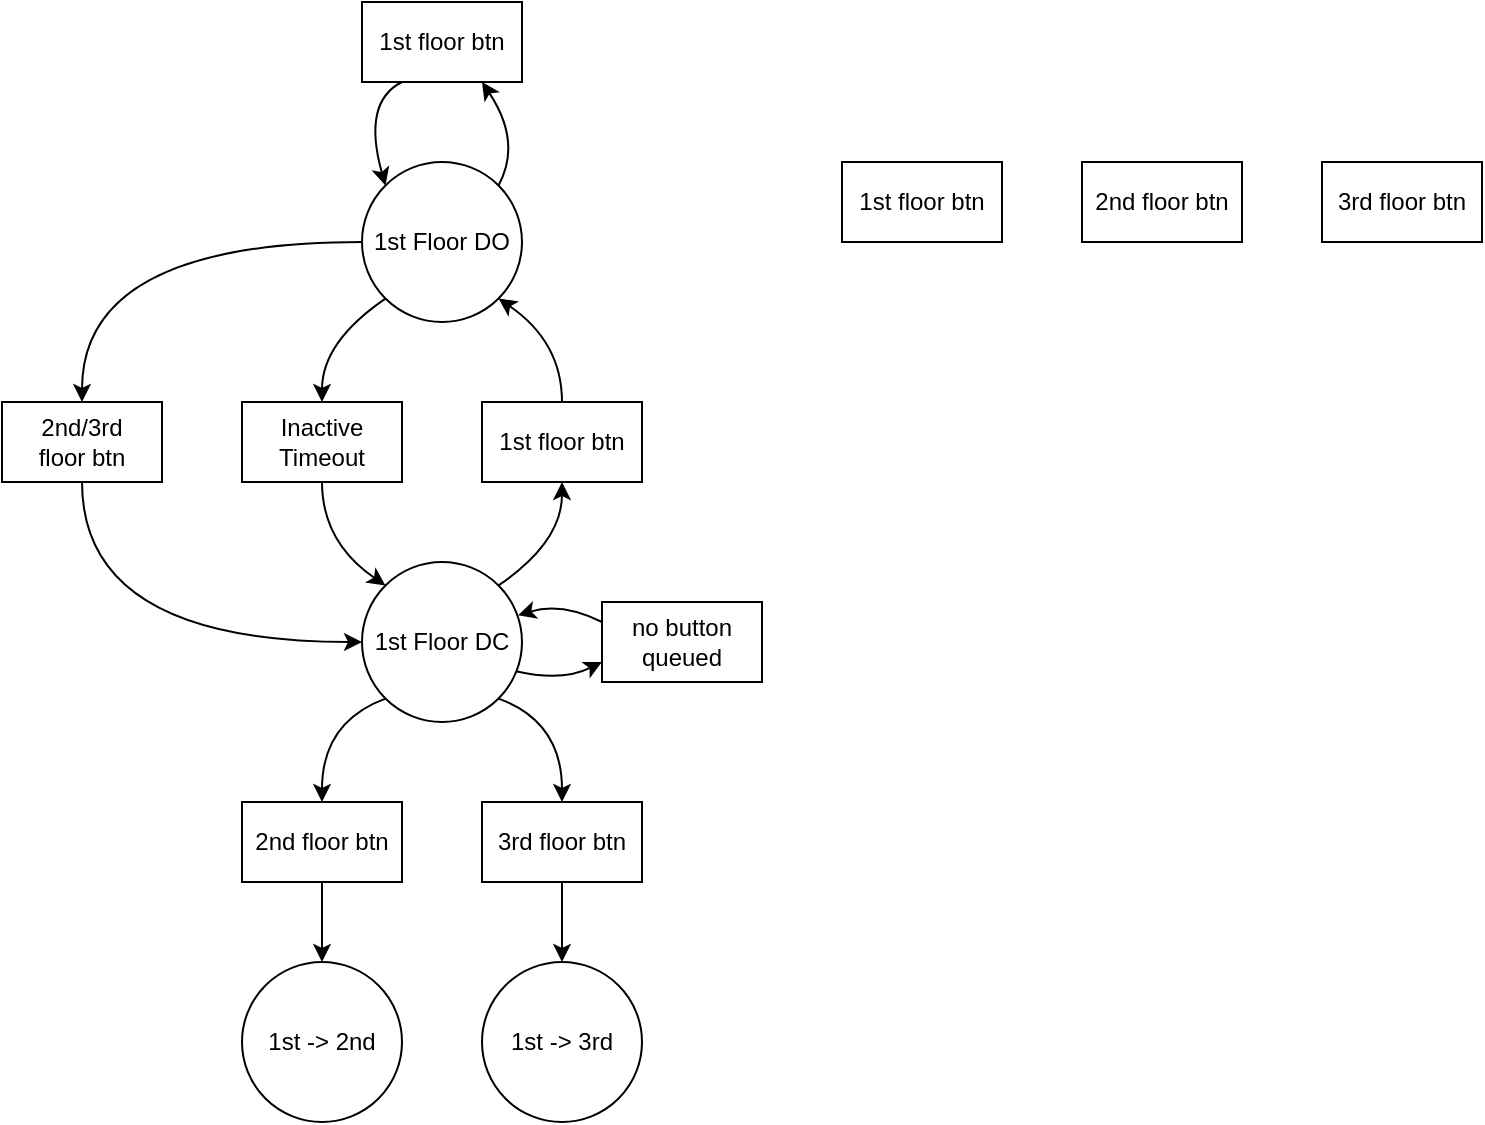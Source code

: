 <mxfile version="24.4.0" type="device">
  <diagram name="Page-1" id="RZ9_eC9KRtQ5JcZ1-EDB">
    <mxGraphModel dx="1195" dy="622" grid="1" gridSize="10" guides="1" tooltips="1" connect="1" arrows="1" fold="1" page="1" pageScale="1" pageWidth="850" pageHeight="1100" math="0" shadow="0">
      <root>
        <mxCell id="0" />
        <mxCell id="1" parent="0" />
        <mxCell id="VCmBDVQd2psrKNUyV6_H-1" value="1st Floor DO" style="ellipse;whiteSpace=wrap;html=1;aspect=fixed;" parent="1" vertex="1">
          <mxGeometry x="200" y="120" width="80" height="80" as="geometry" />
        </mxCell>
        <mxCell id="VCmBDVQd2psrKNUyV6_H-2" value="1st Floor DC" style="ellipse;whiteSpace=wrap;html=1;aspect=fixed;" parent="1" vertex="1">
          <mxGeometry x="200" y="320" width="80" height="80" as="geometry" />
        </mxCell>
        <mxCell id="VCmBDVQd2psrKNUyV6_H-8" value="1st -&amp;gt; 3rd" style="ellipse;whiteSpace=wrap;html=1;aspect=fixed;" parent="1" vertex="1">
          <mxGeometry x="260" y="520" width="80" height="80" as="geometry" />
        </mxCell>
        <mxCell id="VCmBDVQd2psrKNUyV6_H-19" value="1st floor btn" style="rounded=0;whiteSpace=wrap;html=1;" parent="1" vertex="1">
          <mxGeometry x="200" y="40" width="80" height="40" as="geometry" />
        </mxCell>
        <mxCell id="VCmBDVQd2psrKNUyV6_H-20" value="&lt;div&gt;2nd/3rd&lt;/div&gt;&lt;div&gt;floor btn&lt;/div&gt;" style="rounded=0;whiteSpace=wrap;html=1;" parent="1" vertex="1">
          <mxGeometry x="20" y="240" width="80" height="40" as="geometry" />
        </mxCell>
        <mxCell id="VCmBDVQd2psrKNUyV6_H-31" value="Inactive Timeout" style="rounded=0;whiteSpace=wrap;html=1;" parent="1" vertex="1">
          <mxGeometry x="140" y="240" width="80" height="40" as="geometry" />
        </mxCell>
        <mxCell id="VCmBDVQd2psrKNUyV6_H-46" value="3rd floor btn" style="rounded=0;whiteSpace=wrap;html=1;" parent="1" vertex="1">
          <mxGeometry x="260" y="440" width="80" height="40" as="geometry" />
        </mxCell>
        <mxCell id="VCmBDVQd2psrKNUyV6_H-47" value="1st floor&amp;nbsp;&lt;span style=&quot;background-color: initial;&quot;&gt;btn&lt;/span&gt;" style="rounded=0;whiteSpace=wrap;html=1;" parent="1" vertex="1">
          <mxGeometry x="260" y="240" width="80" height="40" as="geometry" />
        </mxCell>
        <mxCell id="VCmBDVQd2psrKNUyV6_H-50" value="" style="curved=1;endArrow=classic;html=1;rounded=0;entryX=0.5;entryY=0;entryDx=0;entryDy=0;exitX=0;exitY=1;exitDx=0;exitDy=0;" parent="1" source="VCmBDVQd2psrKNUyV6_H-1" target="VCmBDVQd2psrKNUyV6_H-31" edge="1">
          <mxGeometry width="50" height="50" relative="1" as="geometry">
            <mxPoint x="180" y="250" as="sourcePoint" />
            <mxPoint x="230" y="200" as="targetPoint" />
            <Array as="points">
              <mxPoint x="180" y="210" />
            </Array>
          </mxGeometry>
        </mxCell>
        <mxCell id="VCmBDVQd2psrKNUyV6_H-51" value="" style="curved=1;endArrow=classic;html=1;rounded=0;entryX=1;entryY=1;entryDx=0;entryDy=0;exitX=0.5;exitY=0;exitDx=0;exitDy=0;" parent="1" source="VCmBDVQd2psrKNUyV6_H-47" target="VCmBDVQd2psrKNUyV6_H-1" edge="1">
          <mxGeometry width="50" height="50" relative="1" as="geometry">
            <mxPoint x="330" y="190" as="sourcePoint" />
            <mxPoint x="190" y="250" as="targetPoint" />
            <Array as="points">
              <mxPoint x="300" y="210" />
            </Array>
          </mxGeometry>
        </mxCell>
        <mxCell id="VCmBDVQd2psrKNUyV6_H-54" value="" style="curved=1;endArrow=classic;html=1;rounded=0;entryX=0;entryY=0;entryDx=0;entryDy=0;exitX=0.5;exitY=1;exitDx=0;exitDy=0;" parent="1" source="VCmBDVQd2psrKNUyV6_H-31" target="VCmBDVQd2psrKNUyV6_H-2" edge="1">
          <mxGeometry width="50" height="50" relative="1" as="geometry">
            <mxPoint x="222" y="198" as="sourcePoint" />
            <mxPoint x="190" y="250" as="targetPoint" />
            <Array as="points">
              <mxPoint x="180" y="310" />
            </Array>
          </mxGeometry>
        </mxCell>
        <mxCell id="VCmBDVQd2psrKNUyV6_H-55" value="" style="curved=1;endArrow=classic;html=1;rounded=0;exitX=1;exitY=0;exitDx=0;exitDy=0;entryX=0.5;entryY=1;entryDx=0;entryDy=0;" parent="1" source="VCmBDVQd2psrKNUyV6_H-2" target="VCmBDVQd2psrKNUyV6_H-47" edge="1">
          <mxGeometry width="50" height="50" relative="1" as="geometry">
            <mxPoint x="304" y="290" as="sourcePoint" />
            <mxPoint x="280" y="300" as="targetPoint" />
            <Array as="points">
              <mxPoint x="300" y="310" />
            </Array>
          </mxGeometry>
        </mxCell>
        <mxCell id="VCmBDVQd2psrKNUyV6_H-62" value="2nd floor btn" style="rounded=0;whiteSpace=wrap;html=1;" parent="1" vertex="1">
          <mxGeometry x="140" y="440" width="80" height="40" as="geometry" />
        </mxCell>
        <mxCell id="VCmBDVQd2psrKNUyV6_H-64" value="" style="curved=1;endArrow=classic;html=1;rounded=0;entryX=0.5;entryY=0;entryDx=0;entryDy=0;exitX=0;exitY=1;exitDx=0;exitDy=0;" parent="1" source="VCmBDVQd2psrKNUyV6_H-2" target="VCmBDVQd2psrKNUyV6_H-62" edge="1">
          <mxGeometry width="50" height="50" relative="1" as="geometry">
            <mxPoint x="172" y="370" as="sourcePoint" />
            <mxPoint x="140" y="422" as="targetPoint" />
            <Array as="points">
              <mxPoint x="180" y="400" />
            </Array>
          </mxGeometry>
        </mxCell>
        <mxCell id="VCmBDVQd2psrKNUyV6_H-68" value="" style="curved=1;endArrow=classic;html=1;rounded=0;entryX=0.5;entryY=0;entryDx=0;entryDy=0;exitX=1;exitY=1;exitDx=0;exitDy=0;" parent="1" source="VCmBDVQd2psrKNUyV6_H-2" target="VCmBDVQd2psrKNUyV6_H-46" edge="1">
          <mxGeometry width="50" height="50" relative="1" as="geometry">
            <mxPoint x="332" y="388" as="sourcePoint" />
            <mxPoint x="300" y="440" as="targetPoint" />
            <Array as="points">
              <mxPoint x="300" y="400" />
            </Array>
          </mxGeometry>
        </mxCell>
        <mxCell id="VCmBDVQd2psrKNUyV6_H-92" value="" style="curved=1;endArrow=classic;html=1;rounded=0;entryX=0.5;entryY=0;entryDx=0;entryDy=0;" parent="1" target="VCmBDVQd2psrKNUyV6_H-8" edge="1">
          <mxGeometry width="50" height="50" relative="1" as="geometry">
            <mxPoint x="300" y="480" as="sourcePoint" />
            <mxPoint x="332.25" y="532" as="targetPoint" />
            <Array as="points" />
          </mxGeometry>
        </mxCell>
        <mxCell id="VCmBDVQd2psrKNUyV6_H-95" value="" style="curved=1;endArrow=classic;html=1;rounded=0;entryX=0.5;entryY=0;entryDx=0;entryDy=0;exitX=0.5;exitY=1;exitDx=0;exitDy=0;" parent="1" source="VCmBDVQd2psrKNUyV6_H-62" target="IsuLugwJDMnq7m1L5ay8-6" edge="1">
          <mxGeometry width="50" height="50" relative="1" as="geometry">
            <mxPoint x="180.25" y="480" as="sourcePoint" />
            <mxPoint x="208.284" y="521.716" as="targetPoint" />
            <Array as="points" />
          </mxGeometry>
        </mxCell>
        <mxCell id="IsuLugwJDMnq7m1L5ay8-1" value="" style="curved=1;endArrow=classic;html=1;rounded=0;entryX=0.75;entryY=1;entryDx=0;entryDy=0;exitX=1;exitY=0;exitDx=0;exitDy=0;" edge="1" parent="1" source="VCmBDVQd2psrKNUyV6_H-1" target="VCmBDVQd2psrKNUyV6_H-19">
          <mxGeometry width="50" height="50" relative="1" as="geometry">
            <mxPoint x="352" y="132" as="sourcePoint" />
            <mxPoint x="320" y="80" as="targetPoint" />
            <Array as="points">
              <mxPoint x="280" y="110" />
            </Array>
          </mxGeometry>
        </mxCell>
        <mxCell id="IsuLugwJDMnq7m1L5ay8-2" value="" style="curved=1;endArrow=classic;html=1;rounded=0;entryX=0;entryY=0;entryDx=0;entryDy=0;exitX=0.25;exitY=1;exitDx=0;exitDy=0;" edge="1" parent="1" source="VCmBDVQd2psrKNUyV6_H-19" target="VCmBDVQd2psrKNUyV6_H-1">
          <mxGeometry width="50" height="50" relative="1" as="geometry">
            <mxPoint x="168" y="142" as="sourcePoint" />
            <mxPoint x="160" y="90" as="targetPoint" />
            <Array as="points">
              <mxPoint x="200" y="90" />
            </Array>
          </mxGeometry>
        </mxCell>
        <mxCell id="IsuLugwJDMnq7m1L5ay8-3" value="" style="curved=1;endArrow=classic;html=1;rounded=0;entryX=0.5;entryY=0;entryDx=0;entryDy=0;exitX=0;exitY=0.5;exitDx=0;exitDy=0;" edge="1" parent="1" source="VCmBDVQd2psrKNUyV6_H-1" target="VCmBDVQd2psrKNUyV6_H-20">
          <mxGeometry width="50" height="50" relative="1" as="geometry">
            <mxPoint x="92" y="188" as="sourcePoint" />
            <mxPoint x="60" y="240" as="targetPoint" />
            <Array as="points">
              <mxPoint x="60" y="160" />
            </Array>
          </mxGeometry>
        </mxCell>
        <mxCell id="IsuLugwJDMnq7m1L5ay8-4" value="" style="curved=1;endArrow=classic;html=1;rounded=0;entryX=0;entryY=0.5;entryDx=0;entryDy=0;exitX=0.5;exitY=1;exitDx=0;exitDy=0;" edge="1" parent="1" source="VCmBDVQd2psrKNUyV6_H-20" target="VCmBDVQd2psrKNUyV6_H-2">
          <mxGeometry width="50" height="50" relative="1" as="geometry">
            <mxPoint x="180" y="370" as="sourcePoint" />
            <mxPoint x="40" y="450" as="targetPoint" />
            <Array as="points">
              <mxPoint x="60" y="360" />
            </Array>
          </mxGeometry>
        </mxCell>
        <mxCell id="IsuLugwJDMnq7m1L5ay8-6" value="1st -&amp;gt; 2nd" style="ellipse;whiteSpace=wrap;html=1;aspect=fixed;" vertex="1" parent="1">
          <mxGeometry x="140" y="520" width="80" height="80" as="geometry" />
        </mxCell>
        <mxCell id="IsuLugwJDMnq7m1L5ay8-8" value="no button &lt;span style=&quot;background-color: initial;&quot;&gt;queued&lt;/span&gt;" style="rounded=0;whiteSpace=wrap;html=1;" vertex="1" parent="1">
          <mxGeometry x="320" y="340" width="80" height="40" as="geometry" />
        </mxCell>
        <mxCell id="IsuLugwJDMnq7m1L5ay8-9" value="" style="curved=1;endArrow=classic;html=1;rounded=0;exitX=0.963;exitY=0.683;exitDx=0;exitDy=0;entryX=0;entryY=0.75;entryDx=0;entryDy=0;exitPerimeter=0;" edge="1" parent="1" source="VCmBDVQd2psrKNUyV6_H-2" target="IsuLugwJDMnq7m1L5ay8-8">
          <mxGeometry width="50" height="50" relative="1" as="geometry">
            <mxPoint x="278" y="342" as="sourcePoint" />
            <mxPoint x="310" y="290" as="targetPoint" />
            <Array as="points">
              <mxPoint x="300" y="380" />
            </Array>
          </mxGeometry>
        </mxCell>
        <mxCell id="IsuLugwJDMnq7m1L5ay8-10" value="" style="curved=1;endArrow=classic;html=1;rounded=0;exitX=0;exitY=0.25;exitDx=0;exitDy=0;entryX=0.975;entryY=0.333;entryDx=0;entryDy=0;entryPerimeter=0;" edge="1" parent="1" source="IsuLugwJDMnq7m1L5ay8-8" target="VCmBDVQd2psrKNUyV6_H-2">
          <mxGeometry width="50" height="50" relative="1" as="geometry">
            <mxPoint x="287" y="385" as="sourcePoint" />
            <mxPoint x="330" y="380" as="targetPoint" />
            <Array as="points">
              <mxPoint x="300" y="340" />
            </Array>
          </mxGeometry>
        </mxCell>
        <mxCell id="IsuLugwJDMnq7m1L5ay8-11" value="1st floor btn" style="rounded=0;whiteSpace=wrap;html=1;" vertex="1" parent="1">
          <mxGeometry x="440" y="120" width="80" height="40" as="geometry" />
        </mxCell>
        <mxCell id="IsuLugwJDMnq7m1L5ay8-12" value="2nd floor btn" style="rounded=0;whiteSpace=wrap;html=1;" vertex="1" parent="1">
          <mxGeometry x="560" y="120" width="80" height="40" as="geometry" />
        </mxCell>
        <mxCell id="IsuLugwJDMnq7m1L5ay8-13" value="3rd floor btn" style="rounded=0;whiteSpace=wrap;html=1;" vertex="1" parent="1">
          <mxGeometry x="680" y="120" width="80" height="40" as="geometry" />
        </mxCell>
      </root>
    </mxGraphModel>
  </diagram>
</mxfile>
